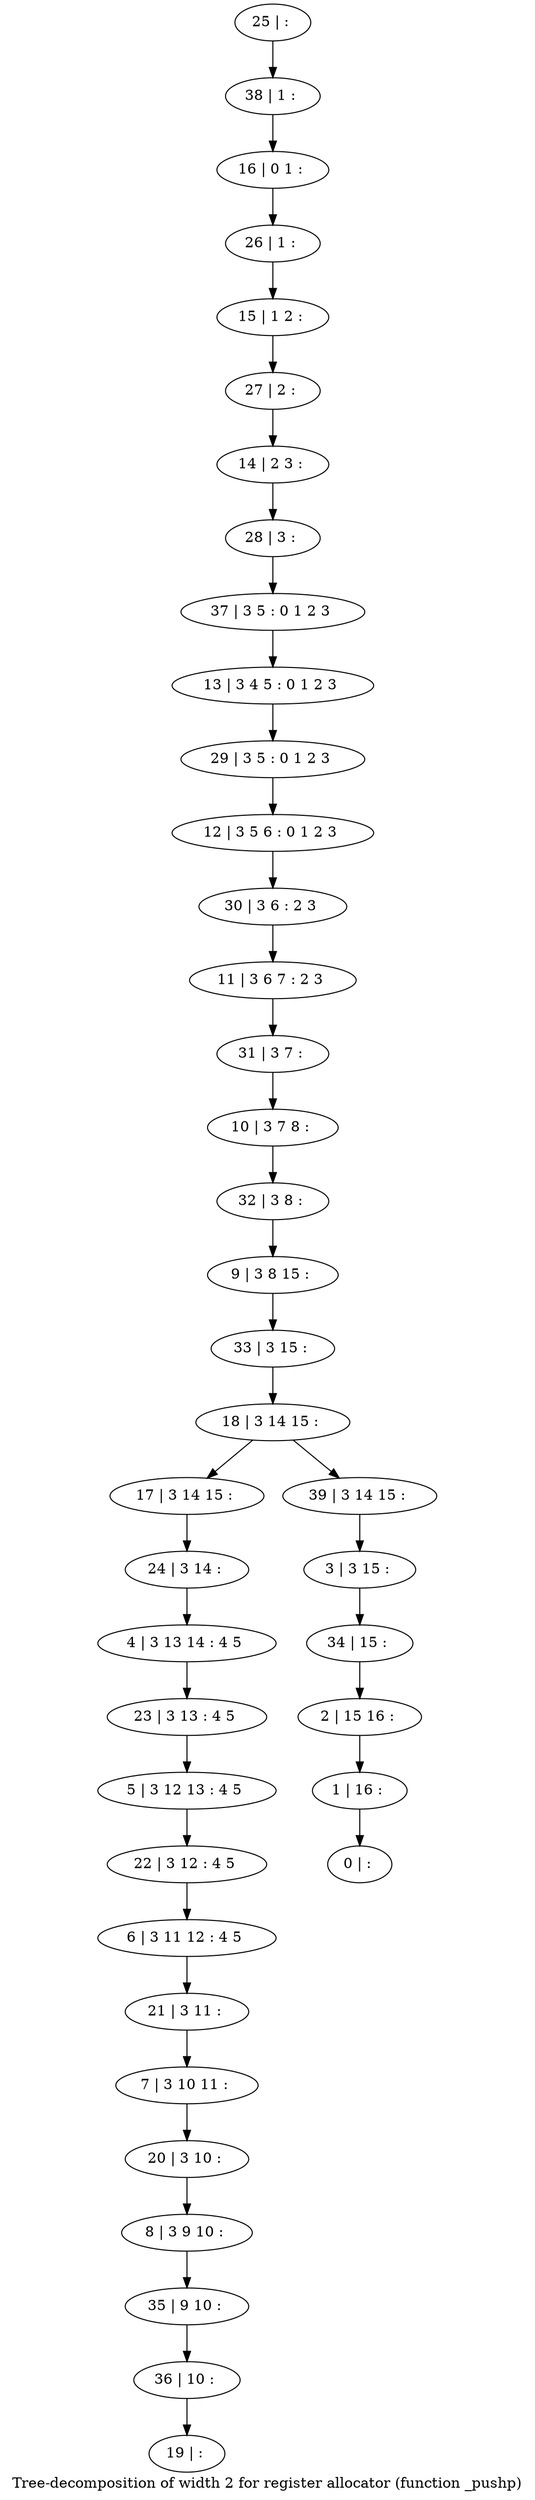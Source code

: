 digraph G {
graph [label="Tree-decomposition of width 2 for register allocator (function _pushp)"]
0[label="0 | : "];
1[label="1 | 16 : "];
2[label="2 | 15 16 : "];
3[label="3 | 3 15 : "];
4[label="4 | 3 13 14 : 4 5 "];
5[label="5 | 3 12 13 : 4 5 "];
6[label="6 | 3 11 12 : 4 5 "];
7[label="7 | 3 10 11 : "];
8[label="8 | 3 9 10 : "];
9[label="9 | 3 8 15 : "];
10[label="10 | 3 7 8 : "];
11[label="11 | 3 6 7 : 2 3 "];
12[label="12 | 3 5 6 : 0 1 2 3 "];
13[label="13 | 3 4 5 : 0 1 2 3 "];
14[label="14 | 2 3 : "];
15[label="15 | 1 2 : "];
16[label="16 | 0 1 : "];
17[label="17 | 3 14 15 : "];
18[label="18 | 3 14 15 : "];
19[label="19 | : "];
20[label="20 | 3 10 : "];
21[label="21 | 3 11 : "];
22[label="22 | 3 12 : 4 5 "];
23[label="23 | 3 13 : 4 5 "];
24[label="24 | 3 14 : "];
25[label="25 | : "];
26[label="26 | 1 : "];
27[label="27 | 2 : "];
28[label="28 | 3 : "];
29[label="29 | 3 5 : 0 1 2 3 "];
30[label="30 | 3 6 : 2 3 "];
31[label="31 | 3 7 : "];
32[label="32 | 3 8 : "];
33[label="33 | 3 15 : "];
34[label="34 | 15 : "];
35[label="35 | 9 10 : "];
36[label="36 | 10 : "];
37[label="37 | 3 5 : 0 1 2 3 "];
38[label="38 | 1 : "];
39[label="39 | 3 14 15 : "];
20->8 ;
7->20 ;
21->7 ;
6->21 ;
22->6 ;
5->22 ;
23->5 ;
4->23 ;
24->4 ;
17->24 ;
8->35 ;
36->19 ;
35->36 ;
25->38 ;
38->16 ;
16->26 ;
26->15 ;
15->27 ;
27->14 ;
14->28 ;
28->37 ;
37->13 ;
13->29 ;
29->12 ;
12->30 ;
30->11 ;
11->31 ;
31->10 ;
10->32 ;
32->9 ;
9->33 ;
33->18 ;
3->34 ;
34->2 ;
2->1 ;
1->0 ;
39->3 ;
18->17 ;
18->39 ;
}

